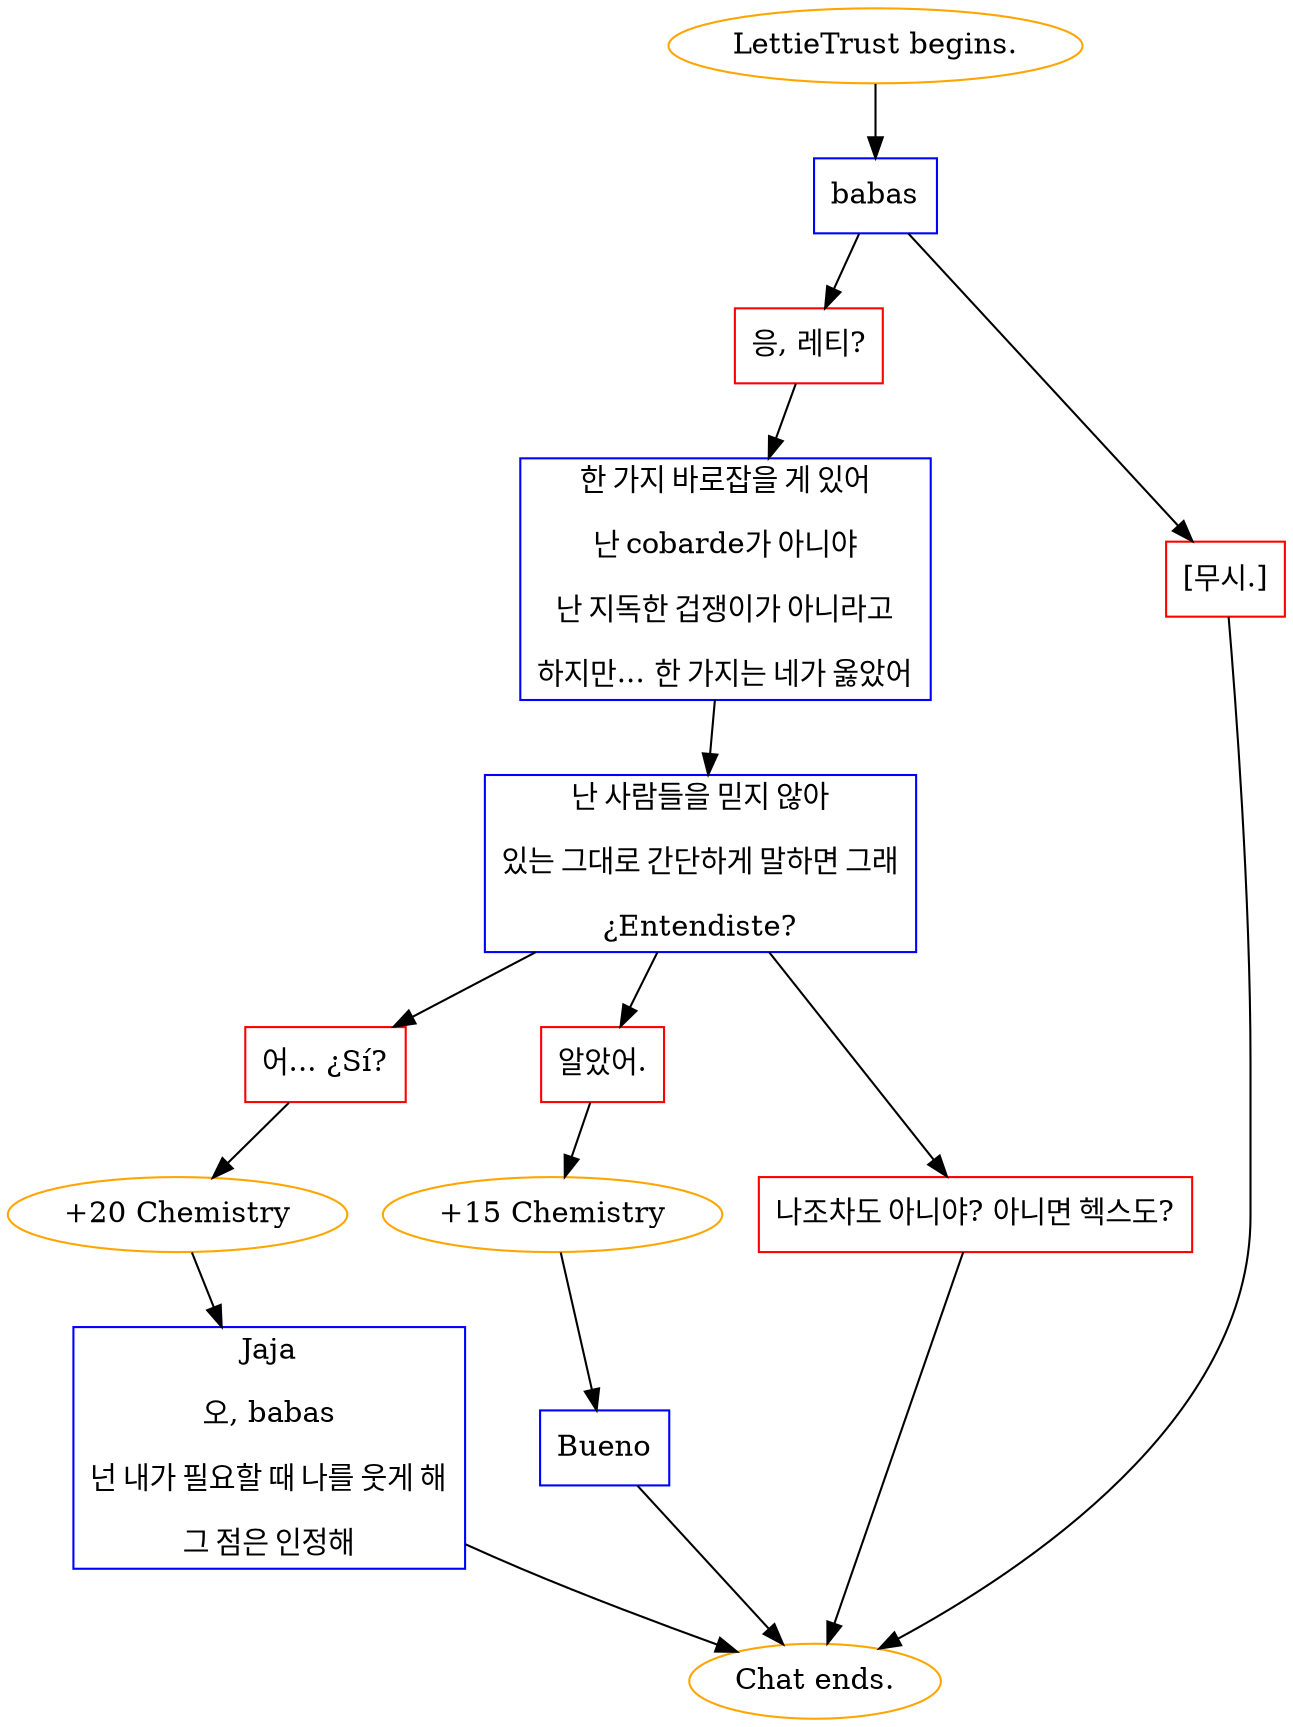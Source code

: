 digraph {
	"LettieTrust begins." [color=orange];
		"LettieTrust begins." -> j831262480;
	j831262480 [label="babas",shape=box,color=blue];
		j831262480 -> j2002024535;
		j831262480 -> j1158370802;
	j2002024535 [label="응, 레티?",shape=box,color=red];
		j2002024535 -> j3899604609;
	j1158370802 [label="[무시.]",shape=box,color=red];
		j1158370802 -> "Chat ends.";
	j3899604609 [label="한 가지 바로잡을 게 있어
난 cobarde가 아니야
난 지독한 겁쟁이가 아니라고
하지만... 한 가지는 네가 옳았어",shape=box,color=blue];
		j3899604609 -> j1844948855;
	"Chat ends." [color=orange];
	j1844948855 [label="난 사람들을 믿지 않아
있는 그대로 간단하게 말하면 그래
¿Entendiste?",shape=box,color=blue];
		j1844948855 -> j1558811797;
		j1844948855 -> j838792870;
		j1844948855 -> j4229215470;
	j1558811797 [label="어... ¿Sí?",shape=box,color=red];
		j1558811797 -> j122073089;
	j838792870 [label="알았어.",shape=box,color=red];
		j838792870 -> j1063159804;
	j4229215470 [label="나조차도 아니야? 아니면 헥스도?",shape=box,color=red];
		j4229215470 -> "Chat ends.";
	j122073089 [label="+20 Chemistry",color=orange];
		j122073089 -> j1514723745;
	j1063159804 [label="+15 Chemistry",color=orange];
		j1063159804 -> j3748645904;
	j1514723745 [label="Jaja
오, babas
넌 내가 필요할 때 나를 웃게 해
그 점은 인정해",shape=box,color=blue];
		j1514723745 -> "Chat ends.";
	j3748645904 [label="Bueno",shape=box,color=blue];
		j3748645904 -> "Chat ends.";
}